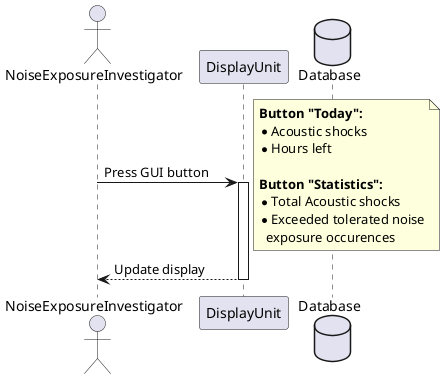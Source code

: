 @startuml UC3 : Interact with Display Unit

actor NoiseExposureInvestigator as nei
participant DisplayUnit as du
database Database as db

        nei -> du : Press GUI button
        activate du

        note right
        **Button "Today":**
        * Acoustic shocks
        * Hours left
        
        **Button "Statistics":**
        * Total Acoustic shocks
        * Exceeded tolerated noise
          exposure occurences
        end note

        du --> nei : Update display
        deactivate du

@enduml